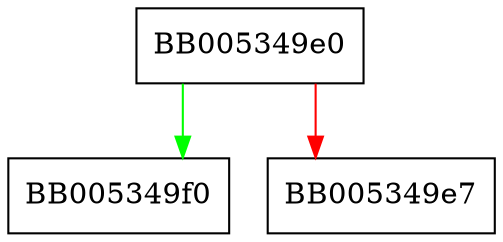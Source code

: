 digraph conn_callback_ctrl {
  node [shape="box"];
  graph [splines=ortho];
  BB005349e0 -> BB005349f0 [color="green"];
  BB005349e0 -> BB005349e7 [color="red"];
}